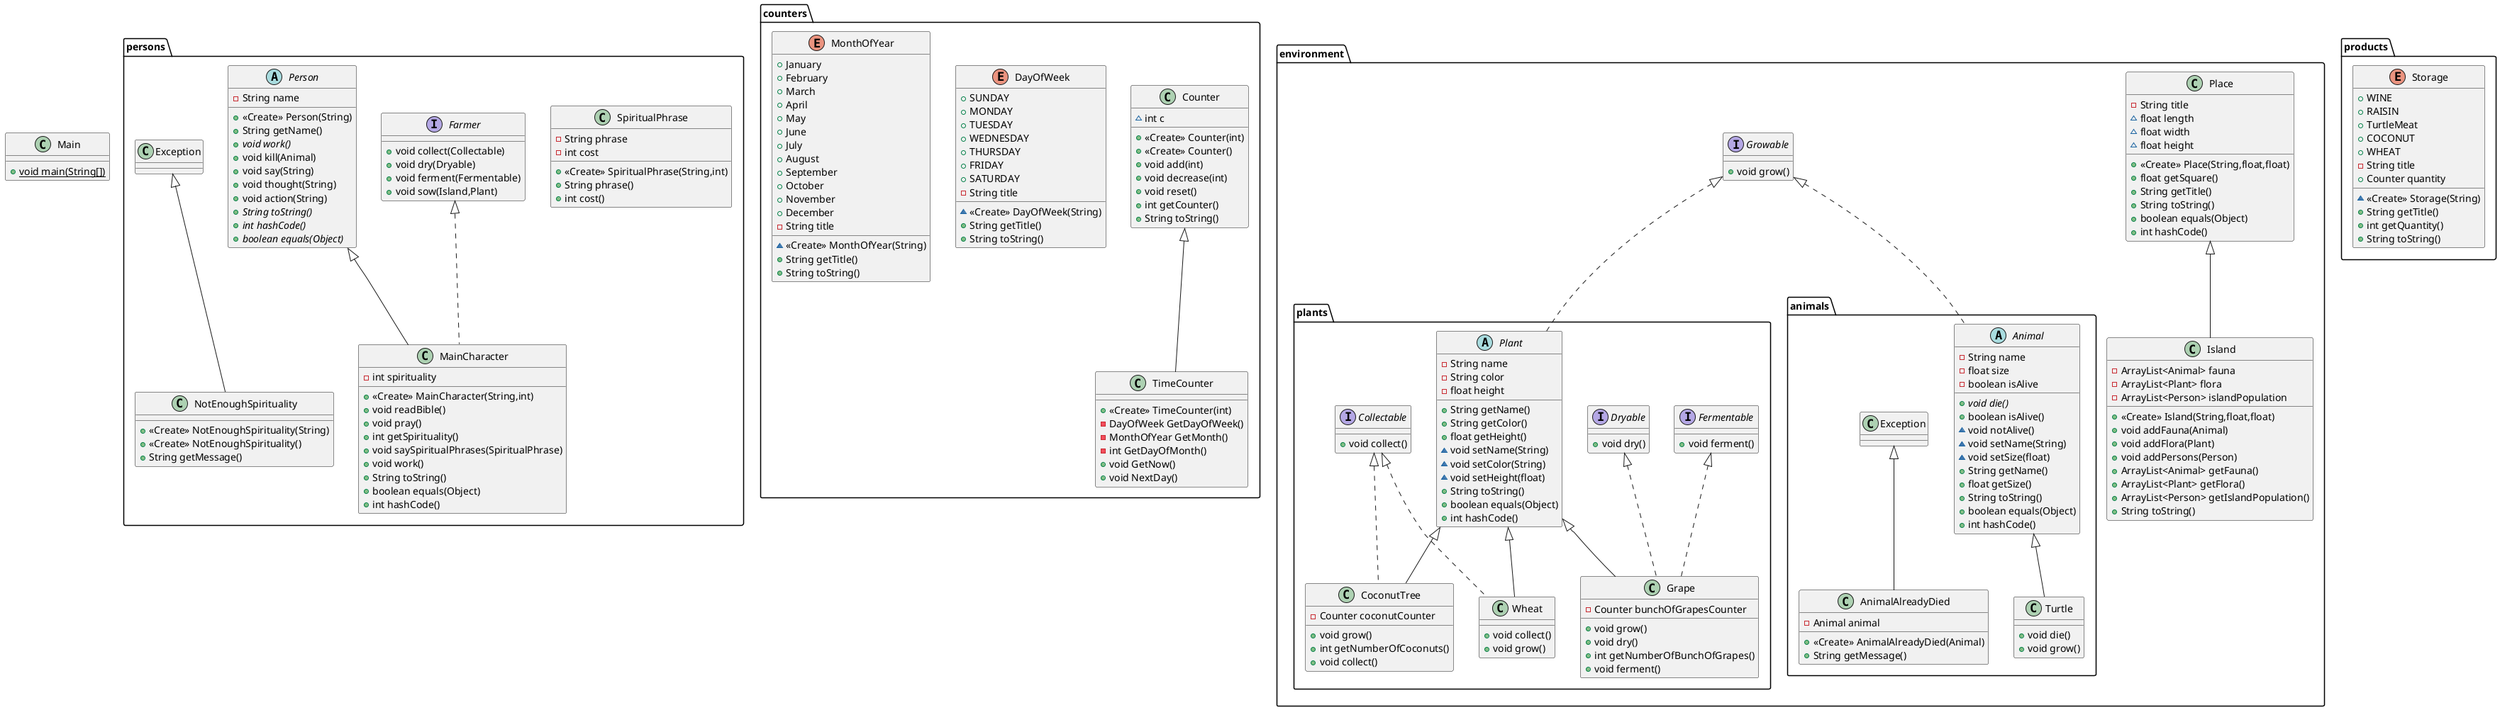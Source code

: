 @startuml
class persons.SpiritualPhrase {
- String phrase
- int cost
+ <<Create>> SpiritualPhrase(String,int)
+ String phrase()
+ int cost()
}


class Main {
+ {static} void main(String[])
}

class counters.Counter {
~ int c
+ <<Create>> Counter(int)
+ <<Create>> Counter()
+ void add(int)
+ void decrease(int)
+ void reset()
+ int getCounter()
+ String toString()
}


enum counters.DayOfWeek {
+  SUNDAY
+  MONDAY
+  TUESDAY
+  WEDNESDAY
+  THURSDAY
+  FRIDAY
+  SATURDAY
- String title
~ <<Create>> DayOfWeek(String)
+ String getTitle()
+ String toString()
}


class environment.plants.CoconutTree {
- Counter coconutCounter
+ void grow()
+ int getNumberOfCoconuts()
+ void collect()
}


interface environment.plants.Fermentable {
+ void ferment()
}

class environment.animals.Turtle {
+ void die()
+ void grow()
}

class environment.plants.Wheat {
+ void collect()
+ void grow()
}

class environment.Place {
- String title
~ float length
~ float width
~ float height
+ <<Create>> Place(String,float,float)
+ float getSquare()
+ String getTitle()
+ String toString()
+ boolean equals(Object)
+ int hashCode()
}


interface environment.plants.Collectable {
+ void collect()
}

interface persons.Farmer {
+ void collect(Collectable)
+ void dry(Dryable)
+ void ferment(Fermentable)
+ void sow(Island,Plant)
}

enum products.Storage {
+  WINE
+  RAISIN
+  TurtleMeat
+  COCONUT
+  WHEAT
- String title
+ Counter quantity
~ <<Create>> Storage(String)
+ String getTitle()
+ int getQuantity()
+ String toString()
}


interface environment.plants.Dryable {
+ void dry()
}

interface environment.Growable {
+ void grow()
}

class environment.animals.AnimalAlreadyDied {
- Animal animal
+ <<Create>> AnimalAlreadyDied(Animal)
+ String getMessage()
}


abstract class environment.animals.Animal {
- String name
- float size
- boolean isAlive
+ {abstract}void die()
+ boolean isAlive()
~ void notAlive()
~ void setName(String)
~ void setSize(float)
+ String getName()
+ float getSize()
+ String toString()
+ boolean equals(Object)
+ int hashCode()
}


enum counters.MonthOfYear {
+  January
+  February
+  March
+  April
+  May
+  June
+  July
+  August
+  September
+  October
+  November
+  December
- String title
~ <<Create>> MonthOfYear(String)
+ String getTitle()
+ String toString()
}


abstract class persons.Person {
- String name
+ <<Create>> Person(String)
+ String getName()
+ {abstract}void work()
+ void kill(Animal)
+ void say(String)
+ void thought(String)
+ void action(String)
+ {abstract}String toString()
+ {abstract}int hashCode()
+ {abstract}boolean equals(Object)
}


class persons.NotEnoughSpirituality {
+ <<Create>> NotEnoughSpirituality(String)
+ <<Create>> NotEnoughSpirituality()
+ String getMessage()
}

abstract class environment.plants.Plant {
- String name
- String color
- float height
+ String getName()
+ String getColor()
+ float getHeight()
~ void setName(String)
~ void setColor(String)
~ void setHeight(float)
+ String toString()
+ boolean equals(Object)
+ int hashCode()
}


class environment.plants.Grape {
- Counter bunchOfGrapesCounter
+ void grow()
+ void dry()
+ int getNumberOfBunchOfGrapes()
+ void ferment()
}


class environment.Island {
- ArrayList<Animal> fauna
- ArrayList<Plant> flora
- ArrayList<Person> islandPopulation
+ <<Create>> Island(String,float,float)
+ void addFauna(Animal)
+ void addFlora(Plant)
+ void addPersons(Person)
+ ArrayList<Animal> getFauna()
+ ArrayList<Plant> getFlora()
+ ArrayList<Person> getIslandPopulation()
+ String toString()
}


class persons.MainCharacter {
- int spirituality
+ <<Create>> MainCharacter(String,int)
+ void readBible()
+ void pray()
+ int getSpirituality()
+ void saySpiritualPhrases(SpiritualPhrase)
+ void work()
+ String toString()
+ boolean equals(Object)
+ int hashCode()
}


class counters.TimeCounter {
+ <<Create>> TimeCounter(int)
- DayOfWeek GetDayOfWeek()
- MonthOfYear GetMonth()
- int GetDayOfMonth()
+ void GetNow()
+ void NextDay()
}



environment.plants.Collectable <|.. environment.plants.CoconutTree
environment.plants.Plant <|-- environment.plants.CoconutTree
environment.animals.Animal <|-- environment.animals.Turtle
environment.plants.Collectable <|.. environment.plants.Wheat
environment.plants.Plant <|-- environment.plants.Wheat
environment.animals.Exception <|-- environment.animals.AnimalAlreadyDied
environment.Growable <|.. environment.animals.Animal
persons.Exception <|-- persons.NotEnoughSpirituality
environment.Growable <|.. environment.plants.Plant
environment.plants.Dryable <|.. environment.plants.Grape
environment.plants.Fermentable <|.. environment.plants.Grape
environment.plants.Plant <|-- environment.plants.Grape
environment.Place <|-- environment.Island
persons.Farmer <|.. persons.MainCharacter
persons.Person <|-- persons.MainCharacter
counters.Counter <|-- counters.TimeCounter
@enduml